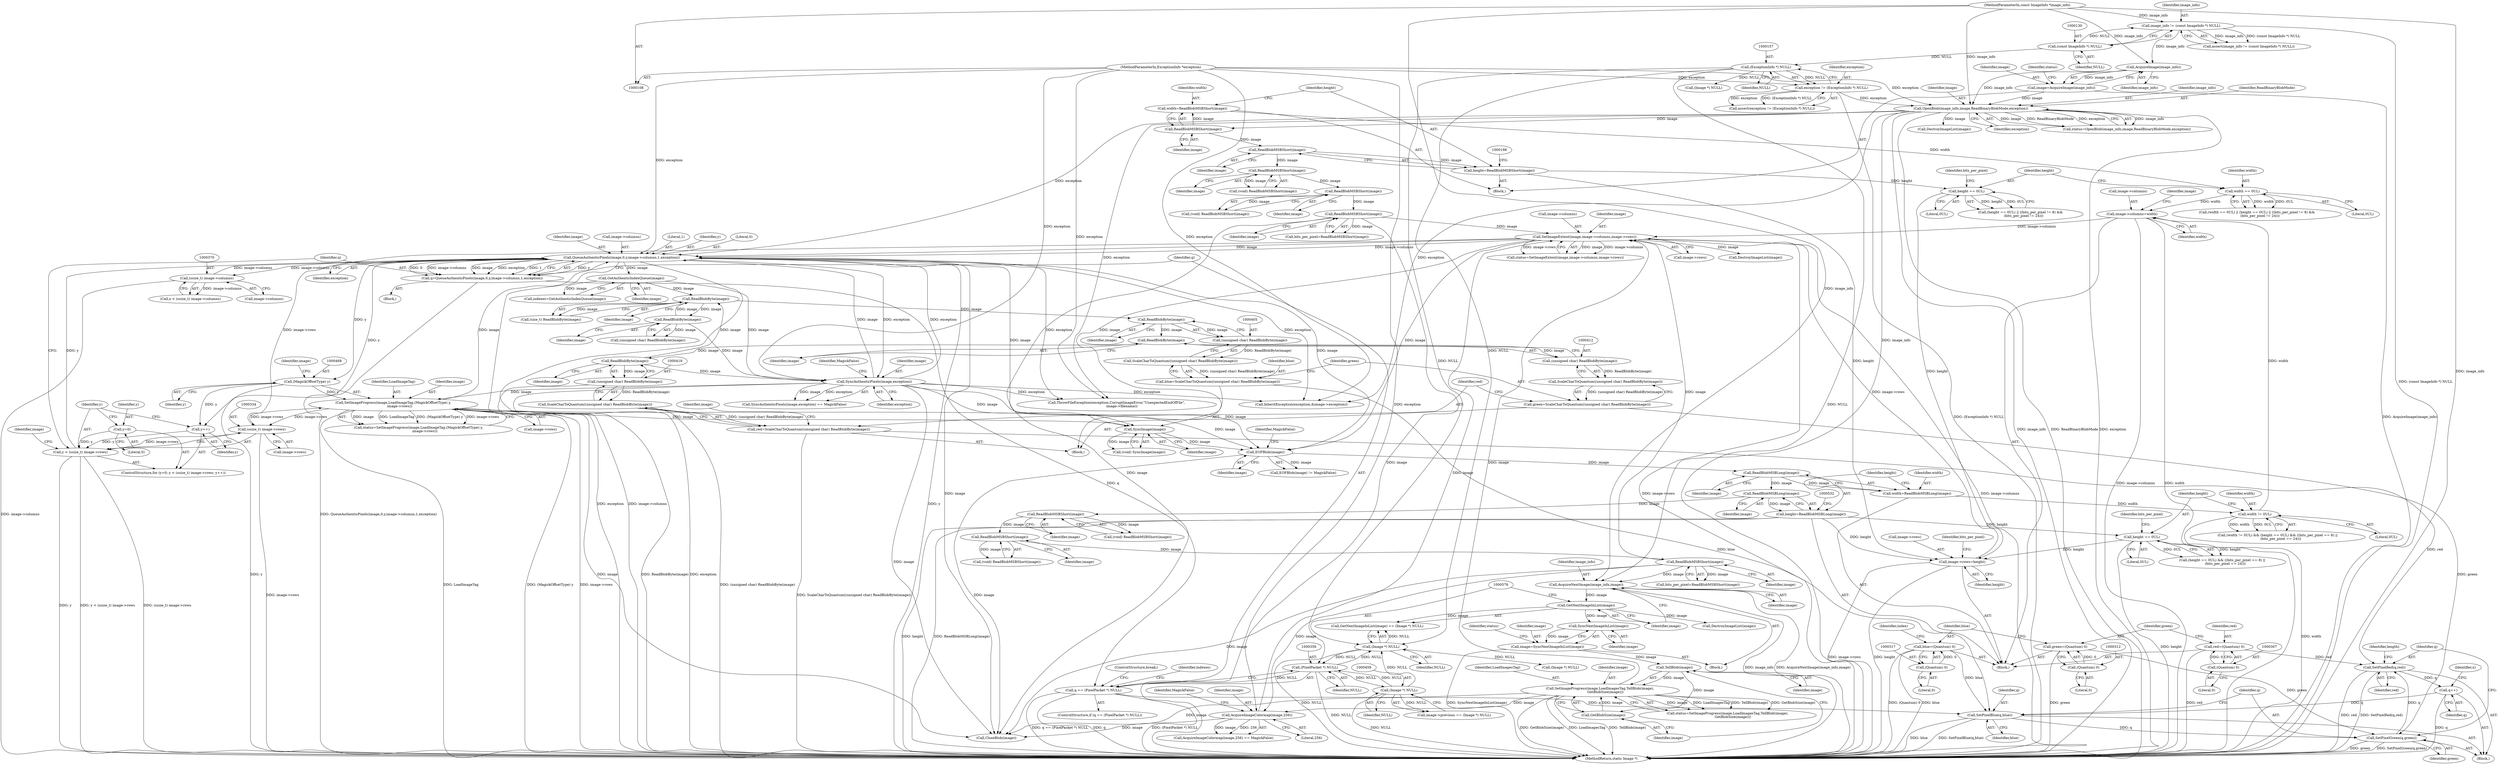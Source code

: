 digraph "0_ImageMagick_f6e9d0d9955e85bdd7540b251cd50d598dacc5e6_47@pointer" {
"1000439" [label="(Call,SetPixelRed(q,red))"];
"1000436" [label="(Call,SetPixelGreen(q,green))"];
"1000433" [label="(Call,SetPixelBlue(q,blue))"];
"1000444" [label="(Call,q++)"];
"1000439" [label="(Call,SetPixelRed(q,red))"];
"1000304" [label="(Call,red=(Quantum) 0)"];
"1000306" [label="(Call,(Quantum) 0)"];
"1000415" [label="(Call,red=ScaleCharToQuantum((unsigned char) ReadBlobByte(image)))"];
"1000417" [label="(Call,ScaleCharToQuantum((unsigned char) ReadBlobByte(image)))"];
"1000418" [label="(Call,(unsigned char) ReadBlobByte(image))"];
"1000420" [label="(Call,ReadBlobByte(image))"];
"1000413" [label="(Call,ReadBlobByte(image))"];
"1000406" [label="(Call,ReadBlobByte(image))"];
"1000386" [label="(Call,ReadBlobByte(image))"];
"1000397" [label="(Call,ReadBlobByte(image))"];
"1000361" [label="(Call,GetAuthenticIndexQueue(image))"];
"1000343" [label="(Call,QueueAuthenticPixels(image,0,y,image->columns,1,exception))"];
"1000464" [label="(Call,SetImageProgress(image,LoadImageTag,(MagickOffsetType) y,\n            image->rows))"];
"1000448" [label="(Call,SyncAuthenticPixels(image,exception))"];
"1000110" [label="(MethodParameterIn,ExceptionInfo *exception)"];
"1000467" [label="(Call,(MagickOffsetType) y)"];
"1000333" [label="(Call,(ssize_t) image->rows)"];
"1000282" [label="(Call,SetImageExtent(image,image->columns,image->rows))"];
"1000207" [label="(Call,ReadBlobMSBShort(image))"];
"1000203" [label="(Call,ReadBlobMSBShort(image))"];
"1000199" [label="(Call,ReadBlobMSBShort(image))"];
"1000195" [label="(Call,ReadBlobMSBShort(image))"];
"1000191" [label="(Call,ReadBlobMSBShort(image))"];
"1000171" [label="(Call,OpenBlob(image_info,image,ReadBinaryBlobMode,exception))"];
"1000167" [label="(Call,AcquireImage(image_info))"];
"1000127" [label="(Call,image_info != (const ImageInfo *) NULL)"];
"1000109" [label="(MethodParameterIn,const ImageInfo *image_info)"];
"1000129" [label="(Call,(const ImageInfo *) NULL)"];
"1000165" [label="(Call,image=AcquireImage(image_info))"];
"1000154" [label="(Call,exception != (ExceptionInfo *) NULL)"];
"1000156" [label="(Call,(ExceptionInfo *) NULL)"];
"1000541" [label="(Call,ReadBlobMSBShort(image))"];
"1000537" [label="(Call,ReadBlobMSBShort(image))"];
"1000533" [label="(Call,ReadBlobMSBShort(image))"];
"1000529" [label="(Call,ReadBlobMSBLong(image))"];
"1000525" [label="(Call,ReadBlobMSBLong(image))"];
"1000490" [label="(Call,EOFBlob(image))"];
"1000486" [label="(Call,SyncImage(image))"];
"1000593" [label="(Call,SetImageProgress(image,LoadImagesTag,TellBlob(image),\n          GetBlobSize(image)))"];
"1000598" [label="(Call,GetBlobSize(image))"];
"1000596" [label="(Call,TellBlob(image))"];
"1000587" [label="(Call,image=SyncNextImageInList(image))"];
"1000589" [label="(Call,SyncNextImageInList(image))"];
"1000573" [label="(Call,GetNextImageInList(image))"];
"1000568" [label="(Call,AcquireNextImage(image_info,image))"];
"1000246" [label="(Call,AcquireImageColormap(image,256))"];
"1000230" [label="(Call,image->columns=width)"];
"1000547" [label="(Call,width != 0UL)"];
"1000523" [label="(Call,width=ReadBlobMSBLong(image))"];
"1000211" [label="(Call,width == 0UL)"];
"1000189" [label="(Call,width=ReadBlobMSBShort(image))"];
"1000235" [label="(Call,image->rows=height)"];
"1000193" [label="(Call,height=ReadBlobMSBShort(image))"];
"1000215" [label="(Call,height == 0UL)"];
"1000527" [label="(Call,height=ReadBlobMSBLong(image))"];
"1000551" [label="(Call,height == 0UL)"];
"1000331" [label="(Call,y < (ssize_t) image->rows)"];
"1000338" [label="(Call,y++)"];
"1000328" [label="(Call,y=0)"];
"1000369" [label="(Call,(ssize_t) image->columns)"];
"1000353" [label="(Call,q == (PixelPacket *) NULL)"];
"1000341" [label="(Call,q=QueueAuthenticPixels(image,0,y,image->columns,1,exception))"];
"1000355" [label="(Call,(PixelPacket *) NULL)"];
"1000458" [label="(Call,(Image *) NULL)"];
"1000575" [label="(Call,(Image *) NULL)"];
"1000314" [label="(Call,blue=(Quantum) 0)"];
"1000316" [label="(Call,(Quantum) 0)"];
"1000401" [label="(Call,blue=ScaleCharToQuantum((unsigned char) ReadBlobByte(image)))"];
"1000403" [label="(Call,ScaleCharToQuantum((unsigned char) ReadBlobByte(image)))"];
"1000404" [label="(Call,(unsigned char) ReadBlobByte(image))"];
"1000309" [label="(Call,green=(Quantum) 0)"];
"1000311" [label="(Call,(Quantum) 0)"];
"1000408" [label="(Call,green=ScaleCharToQuantum((unsigned char) ReadBlobByte(image)))"];
"1000410" [label="(Call,ScaleCharToQuantum((unsigned char) ReadBlobByte(image)))"];
"1000411" [label="(Call,(unsigned char) ReadBlobByte(image))"];
"1000204" [label="(Identifier,image)"];
"1000335" [label="(Call,image->rows)"];
"1000469" [label="(Identifier,y)"];
"1000528" [label="(Identifier,height)"];
"1000170" [label="(Identifier,status)"];
"1000546" [label="(Call,(width != 0UL) && (height == 0UL) && ((bits_per_pixel == 8) ||\n      (bits_per_pixel == 24)))"];
"1000191" [label="(Call,ReadBlobMSBShort(image))"];
"1000398" [label="(Identifier,image)"];
"1000284" [label="(Call,image->columns)"];
"1000581" [label="(Call,DestroyImageList(image))"];
"1000217" [label="(Literal,0UL)"];
"1000343" [label="(Call,QueueAuthenticPixels(image,0,y,image->columns,1,exception))"];
"1000153" [label="(Call,assert(exception != (ExceptionInfo *) NULL))"];
"1000397" [label="(Call,ReadBlobByte(image))"];
"1000444" [label="(Call,q++)"];
"1000436" [label="(Call,SetPixelGreen(q,green))"];
"1000533" [label="(Call,ReadBlobMSBShort(image))"];
"1000592" [label="(Identifier,status)"];
"1000194" [label="(Identifier,height)"];
"1000597" [label="(Identifier,image)"];
"1000409" [label="(Identifier,green)"];
"1000316" [label="(Call,(Quantum) 0)"];
"1000304" [label="(Call,red=(Quantum) 0)"];
"1000384" [label="(Call,(size_t) ReadBlobByte(image))"];
"1000362" [label="(Identifier,image)"];
"1000550" [label="(Call,(height == 0UL) && ((bits_per_pixel == 8) ||\n      (bits_per_pixel == 24)))"];
"1000347" [label="(Call,image->columns)"];
"1000248" [label="(Literal,256)"];
"1000154" [label="(Call,exception != (ExceptionInfo *) NULL)"];
"1000591" [label="(Call,status=SetImageProgress(image,LoadImagesTag,TellBlob(image),\n          GetBlobSize(image)))"];
"1000387" [label="(Identifier,image)"];
"1000350" [label="(Literal,1)"];
"1000190" [label="(Identifier,width)"];
"1000523" [label="(Call,width=ReadBlobMSBLong(image))"];
"1000615" [label="(MethodReturn,static Image *)"];
"1000610" [label="(Call,CloseBlob(image))"];
"1000126" [label="(Call,assert(image_info != (const ImageInfo *) NULL))"];
"1000340" [label="(Block,)"];
"1000375" [label="(Identifier,x)"];
"1000420" [label="(Call,ReadBlobByte(image))"];
"1000445" [label="(Identifier,q)"];
"1000527" [label="(Call,height=ReadBlobMSBLong(image))"];
"1000572" [label="(Call,GetNextImageInList(image) == (Image *) NULL)"];
"1000451" [label="(Identifier,MagickFalse)"];
"1000237" [label="(Identifier,image)"];
"1000570" [label="(Identifier,image)"];
"1000542" [label="(Identifier,image)"];
"1000491" [label="(Identifier,image)"];
"1000369" [label="(Call,(ssize_t) image->columns)"];
"1000573" [label="(Call,GetNextImageInList(image))"];
"1000313" [label="(Literal,0)"];
"1000524" [label="(Identifier,width)"];
"1000406" [label="(Call,ReadBlobByte(image))"];
"1000551" [label="(Call,height == 0UL)"];
"1000577" [label="(Identifier,NULL)"];
"1000213" [label="(Literal,0UL)"];
"1000358" [label="(ControlStructure,break;)"];
"1000311" [label="(Call,(Quantum) 0)"];
"1000448" [label="(Call,SyncAuthenticPixels(image,exception))"];
"1000165" [label="(Call,image=AcquireImage(image_info))"];
"1000567" [label="(Block,)"];
"1000590" [label="(Identifier,image)"];
"1000239" [label="(Identifier,height)"];
"1000183" [label="(Call,DestroyImageList(image))"];
"1000417" [label="(Call,ScaleCharToQuantum((unsigned char) ReadBlobByte(image)))"];
"1000400" [label="(Block,)"];
"1000537" [label="(Call,ReadBlobMSBShort(image))"];
"1000193" [label="(Call,height=ReadBlobMSBShort(image))"];
"1000443" [label="(Identifier,length)"];
"1000328" [label="(Call,y=0)"];
"1000414" [label="(Identifier,image)"];
"1000216" [label="(Identifier,height)"];
"1000367" [label="(Call,x < (ssize_t) image->columns)"];
"1000354" [label="(Identifier,q)"];
"1000315" [label="(Identifier,blue)"];
"1000376" [label="(Block,)"];
"1000314" [label="(Call,blue=(Quantum) 0)"];
"1000156" [label="(Call,(ExceptionInfo *) NULL)"];
"1000481" [label="(Identifier,image)"];
"1000306" [label="(Call,(Quantum) 0)"];
"1000127" [label="(Call,image_info != (const ImageInfo *) NULL)"];
"1000435" [label="(Identifier,blue)"];
"1000486" [label="(Call,SyncImage(image))"];
"1000584" [label="(Call,(Image *) NULL)"];
"1000346" [label="(Identifier,y)"];
"1000404" [label="(Call,(unsigned char) ReadBlobByte(image))"];
"1000407" [label="(Identifier,image)"];
"1000441" [label="(Identifier,red)"];
"1000207" [label="(Call,ReadBlobMSBShort(image))"];
"1000402" [label="(Identifier,blue)"];
"1000395" [label="(Call,(unsigned char) ReadBlobByte(image))"];
"1000440" [label="(Identifier,q)"];
"1000421" [label="(Identifier,image)"];
"1000167" [label="(Call,AcquireImage(image_info))"];
"1000345" [label="(Literal,0)"];
"1000295" [label="(Call,InheritException(exception,&image->exception))"];
"1000333" [label="(Call,(ssize_t) image->rows)"];
"1000415" [label="(Call,red=ScaleCharToQuantum((unsigned char) ReadBlobByte(image)))"];
"1000593" [label="(Call,SetImageProgress(image,LoadImagesTag,TellBlob(image),\n          GetBlobSize(image)))"];
"1000199" [label="(Call,ReadBlobMSBShort(image))"];
"1000541" [label="(Call,ReadBlobMSBShort(image))"];
"1000192" [label="(Identifier,image)"];
"1000467" [label="(Call,(MagickOffsetType) y)"];
"1000548" [label="(Identifier,width)"];
"1000408" [label="(Call,green=ScaleCharToQuantum((unsigned char) ReadBlobByte(image)))"];
"1000242" [label="(Identifier,bits_per_pixel)"];
"1000403" [label="(Call,ScaleCharToQuantum((unsigned char) ReadBlobByte(image)))"];
"1000531" [label="(Call,(void) ReadBlobMSBShort(image))"];
"1000416" [label="(Identifier,red)"];
"1000320" [label="(Identifier,index)"];
"1000283" [label="(Identifier,image)"];
"1000332" [label="(Identifier,y)"];
"1000425" [label="(Identifier,image)"];
"1000338" [label="(Call,y++)"];
"1000352" [label="(ControlStructure,if (q == (PixelPacket *) NULL))"];
"1000331" [label="(Call,y < (ssize_t) image->rows)"];
"1000208" [label="(Identifier,image)"];
"1000594" [label="(Identifier,image)"];
"1000171" [label="(Call,OpenBlob(image_info,image,ReadBinaryBlobMode,exception))"];
"1000230" [label="(Call,image->columns=width)"];
"1000215" [label="(Call,height == 0UL)"];
"1000329" [label="(Identifier,y)"];
"1000305" [label="(Identifier,red)"];
"1000175" [label="(Identifier,exception)"];
"1000166" [label="(Identifier,image)"];
"1000492" [label="(Identifier,MagickFalse)"];
"1000247" [label="(Identifier,image)"];
"1000249" [label="(Identifier,MagickFalse)"];
"1000327" [label="(ControlStructure,for (y=0; y < (ssize_t) image->rows; y++))"];
"1000246" [label="(Call,AcquireImageColormap(image,256))"];
"1000174" [label="(Identifier,ReadBinaryBlobMode)"];
"1000196" [label="(Identifier,image)"];
"1000568" [label="(Call,AcquireNextImage(image_info,image))"];
"1000212" [label="(Identifier,width)"];
"1000439" [label="(Call,SetPixelRed(q,red))"];
"1000539" [label="(Call,bits_per_pixel=ReadBlobMSBShort(image))"];
"1000552" [label="(Identifier,height)"];
"1000302" [label="(Call,DestroyImageList(image))"];
"1000538" [label="(Identifier,image)"];
"1000195" [label="(Call,ReadBlobMSBShort(image))"];
"1000599" [label="(Identifier,image)"];
"1000234" [label="(Identifier,width)"];
"1000342" [label="(Identifier,q)"];
"1000534" [label="(Identifier,image)"];
"1000595" [label="(Identifier,LoadImagesTag)"];
"1000361" [label="(Call,GetAuthenticIndexQueue(image))"];
"1000487" [label="(Identifier,image)"];
"1000490" [label="(Call,EOFBlob(image))"];
"1000351" [label="(Identifier,exception)"];
"1000339" [label="(Identifier,y)"];
"1000553" [label="(Literal,0UL)"];
"1000310" [label="(Identifier,green)"];
"1000433" [label="(Call,SetPixelBlue(q,blue))"];
"1000355" [label="(Call,(PixelPacket *) NULL)"];
"1000434" [label="(Identifier,q)"];
"1000189" [label="(Call,width=ReadBlobMSBShort(image))"];
"1000214" [label="(Call,(height == 0UL) || ((bits_per_pixel != 8) &&\n      (bits_per_pixel != 24)))"];
"1000280" [label="(Call,status=SetImageExtent(image,image->columns,image->rows))"];
"1000205" [label="(Call,bits_per_pixel=ReadBlobMSBShort(image))"];
"1000454" [label="(Call,image->previous == (Image *) NULL)"];
"1000410" [label="(Call,ScaleCharToQuantum((unsigned char) ReadBlobByte(image)))"];
"1000330" [label="(Literal,0)"];
"1000129" [label="(Call,(const ImageInfo *) NULL)"];
"1000530" [label="(Identifier,image)"];
"1000401" [label="(Call,blue=ScaleCharToQuantum((unsigned char) ReadBlobByte(image)))"];
"1000110" [label="(MethodParameterIn,ExceptionInfo *exception)"];
"1000109" [label="(MethodParameterIn,const ImageInfo *image_info)"];
"1000588" [label="(Identifier,image)"];
"1000437" [label="(Identifier,q)"];
"1000309" [label="(Call,green=(Quantum) 0)"];
"1000211" [label="(Call,width == 0UL)"];
"1000231" [label="(Call,image->columns)"];
"1000596" [label="(Call,TellBlob(image))"];
"1000169" [label="(Call,status=OpenBlob(image_info,image,ReadBinaryBlobMode,exception))"];
"1000484" [label="(Call,(void) SyncImage(image))"];
"1000318" [label="(Literal,0)"];
"1000341" [label="(Call,q=QueueAuthenticPixels(image,0,y,image->columns,1,exception))"];
"1000460" [label="(Identifier,NULL)"];
"1000450" [label="(Identifier,exception)"];
"1000360" [label="(Identifier,indexes)"];
"1000458" [label="(Call,(Image *) NULL)"];
"1000282" [label="(Call,SetImageExtent(image,image->columns,image->rows))"];
"1000598" [label="(Call,GetBlobSize(image))"];
"1000526" [label="(Identifier,image)"];
"1000575" [label="(Call,(Image *) NULL)"];
"1000587" [label="(Call,image=SyncNextImageInList(image))"];
"1000128" [label="(Identifier,image_info)"];
"1000471" [label="(Identifier,image)"];
"1000418" [label="(Call,(unsigned char) ReadBlobByte(image))"];
"1000235" [label="(Call,image->rows=height)"];
"1000186" [label="(Call,(Image *) NULL)"];
"1000547" [label="(Call,width != 0UL)"];
"1000489" [label="(Call,EOFBlob(image) != MagickFalse)"];
"1000438" [label="(Identifier,green)"];
"1000197" [label="(Call,(void) ReadBlobMSBShort(image))"];
"1000359" [label="(Call,indexes=GetAuthenticIndexQueue(image))"];
"1000556" [label="(Identifier,bits_per_pixel)"];
"1000535" [label="(Call,(void) ReadBlobMSBShort(image))"];
"1000210" [label="(Call,(width == 0UL) || (height == 0UL) || ((bits_per_pixel != 8) &&\n      (bits_per_pixel != 24)))"];
"1000229" [label="(Block,)"];
"1000494" [label="(Call,ThrowFileException(exception,CorruptImageError,\"UnexpectedEndOfFile\",\n          image->filename))"];
"1000155" [label="(Identifier,exception)"];
"1000203" [label="(Call,ReadBlobMSBShort(image))"];
"1000413" [label="(Call,ReadBlobByte(image))"];
"1000357" [label="(Identifier,NULL)"];
"1000201" [label="(Call,(void) ReadBlobMSBShort(image))"];
"1000465" [label="(Identifier,image)"];
"1000173" [label="(Identifier,image)"];
"1000245" [label="(Call,AcquireImageColormap(image,256) == MagickFalse)"];
"1000236" [label="(Call,image->rows)"];
"1000353" [label="(Call,q == (PixelPacket *) NULL)"];
"1000462" [label="(Call,status=SetImageProgress(image,LoadImageTag,(MagickOffsetType) y,\n            image->rows))"];
"1000529" [label="(Call,ReadBlobMSBLong(image))"];
"1000220" [label="(Identifier,bits_per_pixel)"];
"1000287" [label="(Call,image->rows)"];
"1000158" [label="(Identifier,NULL)"];
"1000200" [label="(Identifier,image)"];
"1000549" [label="(Literal,0UL)"];
"1000464" [label="(Call,SetImageProgress(image,LoadImageTag,(MagickOffsetType) y,\n            image->rows))"];
"1000470" [label="(Call,image->rows)"];
"1000371" [label="(Call,image->columns)"];
"1000525" [label="(Call,ReadBlobMSBLong(image))"];
"1000308" [label="(Literal,0)"];
"1000344" [label="(Identifier,image)"];
"1000589" [label="(Call,SyncNextImageInList(image))"];
"1000466" [label="(Identifier,LoadImageTag)"];
"1000411" [label="(Call,(unsigned char) ReadBlobByte(image))"];
"1000386" [label="(Call,ReadBlobByte(image))"];
"1000447" [label="(Call,SyncAuthenticPixels(image,exception) == MagickFalse)"];
"1000569" [label="(Identifier,image_info)"];
"1000168" [label="(Identifier,image_info)"];
"1000111" [label="(Block,)"];
"1000172" [label="(Identifier,image_info)"];
"1000449" [label="(Identifier,image)"];
"1000574" [label="(Identifier,image)"];
"1000131" [label="(Identifier,NULL)"];
"1000439" -> "1000376"  [label="AST: "];
"1000439" -> "1000441"  [label="CFG: "];
"1000440" -> "1000439"  [label="AST: "];
"1000441" -> "1000439"  [label="AST: "];
"1000443" -> "1000439"  [label="CFG: "];
"1000439" -> "1000615"  [label="DDG: red"];
"1000439" -> "1000615"  [label="DDG: SetPixelRed(q,red)"];
"1000436" -> "1000439"  [label="DDG: q"];
"1000304" -> "1000439"  [label="DDG: red"];
"1000415" -> "1000439"  [label="DDG: red"];
"1000439" -> "1000444"  [label="DDG: q"];
"1000436" -> "1000376"  [label="AST: "];
"1000436" -> "1000438"  [label="CFG: "];
"1000437" -> "1000436"  [label="AST: "];
"1000438" -> "1000436"  [label="AST: "];
"1000440" -> "1000436"  [label="CFG: "];
"1000436" -> "1000615"  [label="DDG: SetPixelGreen(q,green)"];
"1000436" -> "1000615"  [label="DDG: green"];
"1000433" -> "1000436"  [label="DDG: q"];
"1000309" -> "1000436"  [label="DDG: green"];
"1000408" -> "1000436"  [label="DDG: green"];
"1000433" -> "1000376"  [label="AST: "];
"1000433" -> "1000435"  [label="CFG: "];
"1000434" -> "1000433"  [label="AST: "];
"1000435" -> "1000433"  [label="AST: "];
"1000437" -> "1000433"  [label="CFG: "];
"1000433" -> "1000615"  [label="DDG: SetPixelBlue(q,blue)"];
"1000433" -> "1000615"  [label="DDG: blue"];
"1000444" -> "1000433"  [label="DDG: q"];
"1000353" -> "1000433"  [label="DDG: q"];
"1000314" -> "1000433"  [label="DDG: blue"];
"1000401" -> "1000433"  [label="DDG: blue"];
"1000444" -> "1000376"  [label="AST: "];
"1000444" -> "1000445"  [label="CFG: "];
"1000445" -> "1000444"  [label="AST: "];
"1000375" -> "1000444"  [label="CFG: "];
"1000444" -> "1000615"  [label="DDG: q"];
"1000304" -> "1000229"  [label="AST: "];
"1000304" -> "1000306"  [label="CFG: "];
"1000305" -> "1000304"  [label="AST: "];
"1000306" -> "1000304"  [label="AST: "];
"1000310" -> "1000304"  [label="CFG: "];
"1000304" -> "1000615"  [label="DDG: red"];
"1000306" -> "1000304"  [label="DDG: 0"];
"1000306" -> "1000308"  [label="CFG: "];
"1000307" -> "1000306"  [label="AST: "];
"1000308" -> "1000306"  [label="AST: "];
"1000415" -> "1000400"  [label="AST: "];
"1000415" -> "1000417"  [label="CFG: "];
"1000416" -> "1000415"  [label="AST: "];
"1000417" -> "1000415"  [label="AST: "];
"1000425" -> "1000415"  [label="CFG: "];
"1000415" -> "1000615"  [label="DDG: ScaleCharToQuantum((unsigned char) ReadBlobByte(image))"];
"1000417" -> "1000415"  [label="DDG: (unsigned char) ReadBlobByte(image)"];
"1000417" -> "1000418"  [label="CFG: "];
"1000418" -> "1000417"  [label="AST: "];
"1000417" -> "1000615"  [label="DDG: (unsigned char) ReadBlobByte(image)"];
"1000418" -> "1000417"  [label="DDG: ReadBlobByte(image)"];
"1000418" -> "1000420"  [label="CFG: "];
"1000419" -> "1000418"  [label="AST: "];
"1000420" -> "1000418"  [label="AST: "];
"1000418" -> "1000615"  [label="DDG: ReadBlobByte(image)"];
"1000420" -> "1000418"  [label="DDG: image"];
"1000420" -> "1000421"  [label="CFG: "];
"1000421" -> "1000420"  [label="AST: "];
"1000420" -> "1000386"  [label="DDG: image"];
"1000413" -> "1000420"  [label="DDG: image"];
"1000420" -> "1000448"  [label="DDG: image"];
"1000413" -> "1000411"  [label="AST: "];
"1000413" -> "1000414"  [label="CFG: "];
"1000414" -> "1000413"  [label="AST: "];
"1000411" -> "1000413"  [label="CFG: "];
"1000413" -> "1000411"  [label="DDG: image"];
"1000406" -> "1000413"  [label="DDG: image"];
"1000406" -> "1000404"  [label="AST: "];
"1000406" -> "1000407"  [label="CFG: "];
"1000407" -> "1000406"  [label="AST: "];
"1000404" -> "1000406"  [label="CFG: "];
"1000406" -> "1000404"  [label="DDG: image"];
"1000386" -> "1000406"  [label="DDG: image"];
"1000386" -> "1000384"  [label="AST: "];
"1000386" -> "1000387"  [label="CFG: "];
"1000387" -> "1000386"  [label="AST: "];
"1000384" -> "1000386"  [label="CFG: "];
"1000386" -> "1000384"  [label="DDG: image"];
"1000397" -> "1000386"  [label="DDG: image"];
"1000361" -> "1000386"  [label="DDG: image"];
"1000386" -> "1000397"  [label="DDG: image"];
"1000397" -> "1000395"  [label="AST: "];
"1000397" -> "1000398"  [label="CFG: "];
"1000398" -> "1000397"  [label="AST: "];
"1000395" -> "1000397"  [label="CFG: "];
"1000397" -> "1000395"  [label="DDG: image"];
"1000397" -> "1000448"  [label="DDG: image"];
"1000361" -> "1000359"  [label="AST: "];
"1000361" -> "1000362"  [label="CFG: "];
"1000362" -> "1000361"  [label="AST: "];
"1000359" -> "1000361"  [label="CFG: "];
"1000361" -> "1000359"  [label="DDG: image"];
"1000343" -> "1000361"  [label="DDG: image"];
"1000361" -> "1000448"  [label="DDG: image"];
"1000343" -> "1000341"  [label="AST: "];
"1000343" -> "1000351"  [label="CFG: "];
"1000344" -> "1000343"  [label="AST: "];
"1000345" -> "1000343"  [label="AST: "];
"1000346" -> "1000343"  [label="AST: "];
"1000347" -> "1000343"  [label="AST: "];
"1000350" -> "1000343"  [label="AST: "];
"1000351" -> "1000343"  [label="AST: "];
"1000341" -> "1000343"  [label="CFG: "];
"1000343" -> "1000615"  [label="DDG: exception"];
"1000343" -> "1000615"  [label="DDG: image->columns"];
"1000343" -> "1000615"  [label="DDG: y"];
"1000343" -> "1000295"  [label="DDG: exception"];
"1000343" -> "1000338"  [label="DDG: y"];
"1000343" -> "1000341"  [label="DDG: y"];
"1000343" -> "1000341"  [label="DDG: 0"];
"1000343" -> "1000341"  [label="DDG: image->columns"];
"1000343" -> "1000341"  [label="DDG: image"];
"1000343" -> "1000341"  [label="DDG: exception"];
"1000343" -> "1000341"  [label="DDG: 1"];
"1000464" -> "1000343"  [label="DDG: image"];
"1000448" -> "1000343"  [label="DDG: image"];
"1000448" -> "1000343"  [label="DDG: exception"];
"1000282" -> "1000343"  [label="DDG: image"];
"1000282" -> "1000343"  [label="DDG: image->columns"];
"1000331" -> "1000343"  [label="DDG: y"];
"1000369" -> "1000343"  [label="DDG: image->columns"];
"1000171" -> "1000343"  [label="DDG: exception"];
"1000110" -> "1000343"  [label="DDG: exception"];
"1000343" -> "1000369"  [label="DDG: image->columns"];
"1000343" -> "1000448"  [label="DDG: exception"];
"1000343" -> "1000467"  [label="DDG: y"];
"1000343" -> "1000486"  [label="DDG: image"];
"1000343" -> "1000490"  [label="DDG: image"];
"1000343" -> "1000494"  [label="DDG: exception"];
"1000343" -> "1000610"  [label="DDG: image"];
"1000464" -> "1000462"  [label="AST: "];
"1000464" -> "1000470"  [label="CFG: "];
"1000465" -> "1000464"  [label="AST: "];
"1000466" -> "1000464"  [label="AST: "];
"1000467" -> "1000464"  [label="AST: "];
"1000470" -> "1000464"  [label="AST: "];
"1000462" -> "1000464"  [label="CFG: "];
"1000464" -> "1000615"  [label="DDG: (MagickOffsetType) y"];
"1000464" -> "1000615"  [label="DDG: image->rows"];
"1000464" -> "1000615"  [label="DDG: LoadImageTag"];
"1000464" -> "1000333"  [label="DDG: image->rows"];
"1000464" -> "1000462"  [label="DDG: image"];
"1000464" -> "1000462"  [label="DDG: LoadImageTag"];
"1000464" -> "1000462"  [label="DDG: (MagickOffsetType) y"];
"1000464" -> "1000462"  [label="DDG: image->rows"];
"1000448" -> "1000464"  [label="DDG: image"];
"1000467" -> "1000464"  [label="DDG: y"];
"1000333" -> "1000464"  [label="DDG: image->rows"];
"1000464" -> "1000486"  [label="DDG: image"];
"1000464" -> "1000490"  [label="DDG: image"];
"1000464" -> "1000610"  [label="DDG: image"];
"1000448" -> "1000447"  [label="AST: "];
"1000448" -> "1000450"  [label="CFG: "];
"1000449" -> "1000448"  [label="AST: "];
"1000450" -> "1000448"  [label="AST: "];
"1000451" -> "1000448"  [label="CFG: "];
"1000448" -> "1000615"  [label="DDG: exception"];
"1000448" -> "1000295"  [label="DDG: exception"];
"1000448" -> "1000447"  [label="DDG: image"];
"1000448" -> "1000447"  [label="DDG: exception"];
"1000110" -> "1000448"  [label="DDG: exception"];
"1000448" -> "1000486"  [label="DDG: image"];
"1000448" -> "1000490"  [label="DDG: image"];
"1000448" -> "1000494"  [label="DDG: exception"];
"1000448" -> "1000610"  [label="DDG: image"];
"1000110" -> "1000108"  [label="AST: "];
"1000110" -> "1000615"  [label="DDG: exception"];
"1000110" -> "1000154"  [label="DDG: exception"];
"1000110" -> "1000171"  [label="DDG: exception"];
"1000110" -> "1000295"  [label="DDG: exception"];
"1000110" -> "1000494"  [label="DDG: exception"];
"1000467" -> "1000469"  [label="CFG: "];
"1000468" -> "1000467"  [label="AST: "];
"1000469" -> "1000467"  [label="AST: "];
"1000471" -> "1000467"  [label="CFG: "];
"1000467" -> "1000615"  [label="DDG: y"];
"1000467" -> "1000338"  [label="DDG: y"];
"1000333" -> "1000331"  [label="AST: "];
"1000333" -> "1000335"  [label="CFG: "];
"1000334" -> "1000333"  [label="AST: "];
"1000335" -> "1000333"  [label="AST: "];
"1000331" -> "1000333"  [label="CFG: "];
"1000333" -> "1000615"  [label="DDG: image->rows"];
"1000333" -> "1000331"  [label="DDG: image->rows"];
"1000282" -> "1000333"  [label="DDG: image->rows"];
"1000282" -> "1000280"  [label="AST: "];
"1000282" -> "1000287"  [label="CFG: "];
"1000283" -> "1000282"  [label="AST: "];
"1000284" -> "1000282"  [label="AST: "];
"1000287" -> "1000282"  [label="AST: "];
"1000280" -> "1000282"  [label="CFG: "];
"1000282" -> "1000615"  [label="DDG: image->columns"];
"1000282" -> "1000615"  [label="DDG: image->rows"];
"1000282" -> "1000280"  [label="DDG: image"];
"1000282" -> "1000280"  [label="DDG: image->columns"];
"1000282" -> "1000280"  [label="DDG: image->rows"];
"1000207" -> "1000282"  [label="DDG: image"];
"1000541" -> "1000282"  [label="DDG: image"];
"1000593" -> "1000282"  [label="DDG: image"];
"1000246" -> "1000282"  [label="DDG: image"];
"1000230" -> "1000282"  [label="DDG: image->columns"];
"1000235" -> "1000282"  [label="DDG: image->rows"];
"1000282" -> "1000302"  [label="DDG: image"];
"1000282" -> "1000486"  [label="DDG: image"];
"1000282" -> "1000490"  [label="DDG: image"];
"1000207" -> "1000205"  [label="AST: "];
"1000207" -> "1000208"  [label="CFG: "];
"1000208" -> "1000207"  [label="AST: "];
"1000205" -> "1000207"  [label="CFG: "];
"1000207" -> "1000205"  [label="DDG: image"];
"1000203" -> "1000207"  [label="DDG: image"];
"1000207" -> "1000246"  [label="DDG: image"];
"1000207" -> "1000610"  [label="DDG: image"];
"1000203" -> "1000201"  [label="AST: "];
"1000203" -> "1000204"  [label="CFG: "];
"1000204" -> "1000203"  [label="AST: "];
"1000201" -> "1000203"  [label="CFG: "];
"1000203" -> "1000201"  [label="DDG: image"];
"1000199" -> "1000203"  [label="DDG: image"];
"1000199" -> "1000197"  [label="AST: "];
"1000199" -> "1000200"  [label="CFG: "];
"1000200" -> "1000199"  [label="AST: "];
"1000197" -> "1000199"  [label="CFG: "];
"1000199" -> "1000197"  [label="DDG: image"];
"1000195" -> "1000199"  [label="DDG: image"];
"1000195" -> "1000193"  [label="AST: "];
"1000195" -> "1000196"  [label="CFG: "];
"1000196" -> "1000195"  [label="AST: "];
"1000193" -> "1000195"  [label="CFG: "];
"1000195" -> "1000193"  [label="DDG: image"];
"1000191" -> "1000195"  [label="DDG: image"];
"1000191" -> "1000189"  [label="AST: "];
"1000191" -> "1000192"  [label="CFG: "];
"1000192" -> "1000191"  [label="AST: "];
"1000189" -> "1000191"  [label="CFG: "];
"1000191" -> "1000189"  [label="DDG: image"];
"1000171" -> "1000191"  [label="DDG: image"];
"1000171" -> "1000169"  [label="AST: "];
"1000171" -> "1000175"  [label="CFG: "];
"1000172" -> "1000171"  [label="AST: "];
"1000173" -> "1000171"  [label="AST: "];
"1000174" -> "1000171"  [label="AST: "];
"1000175" -> "1000171"  [label="AST: "];
"1000169" -> "1000171"  [label="CFG: "];
"1000171" -> "1000615"  [label="DDG: image_info"];
"1000171" -> "1000615"  [label="DDG: ReadBinaryBlobMode"];
"1000171" -> "1000615"  [label="DDG: exception"];
"1000171" -> "1000169"  [label="DDG: image_info"];
"1000171" -> "1000169"  [label="DDG: image"];
"1000171" -> "1000169"  [label="DDG: ReadBinaryBlobMode"];
"1000171" -> "1000169"  [label="DDG: exception"];
"1000167" -> "1000171"  [label="DDG: image_info"];
"1000109" -> "1000171"  [label="DDG: image_info"];
"1000165" -> "1000171"  [label="DDG: image"];
"1000154" -> "1000171"  [label="DDG: exception"];
"1000171" -> "1000183"  [label="DDG: image"];
"1000171" -> "1000295"  [label="DDG: exception"];
"1000171" -> "1000494"  [label="DDG: exception"];
"1000171" -> "1000568"  [label="DDG: image_info"];
"1000167" -> "1000165"  [label="AST: "];
"1000167" -> "1000168"  [label="CFG: "];
"1000168" -> "1000167"  [label="AST: "];
"1000165" -> "1000167"  [label="CFG: "];
"1000167" -> "1000165"  [label="DDG: image_info"];
"1000127" -> "1000167"  [label="DDG: image_info"];
"1000109" -> "1000167"  [label="DDG: image_info"];
"1000127" -> "1000126"  [label="AST: "];
"1000127" -> "1000129"  [label="CFG: "];
"1000128" -> "1000127"  [label="AST: "];
"1000129" -> "1000127"  [label="AST: "];
"1000126" -> "1000127"  [label="CFG: "];
"1000127" -> "1000615"  [label="DDG: (const ImageInfo *) NULL"];
"1000127" -> "1000126"  [label="DDG: image_info"];
"1000127" -> "1000126"  [label="DDG: (const ImageInfo *) NULL"];
"1000109" -> "1000127"  [label="DDG: image_info"];
"1000129" -> "1000127"  [label="DDG: NULL"];
"1000109" -> "1000108"  [label="AST: "];
"1000109" -> "1000615"  [label="DDG: image_info"];
"1000109" -> "1000568"  [label="DDG: image_info"];
"1000129" -> "1000131"  [label="CFG: "];
"1000130" -> "1000129"  [label="AST: "];
"1000131" -> "1000129"  [label="AST: "];
"1000129" -> "1000156"  [label="DDG: NULL"];
"1000165" -> "1000111"  [label="AST: "];
"1000166" -> "1000165"  [label="AST: "];
"1000170" -> "1000165"  [label="CFG: "];
"1000165" -> "1000615"  [label="DDG: AcquireImage(image_info)"];
"1000154" -> "1000153"  [label="AST: "];
"1000154" -> "1000156"  [label="CFG: "];
"1000155" -> "1000154"  [label="AST: "];
"1000156" -> "1000154"  [label="AST: "];
"1000153" -> "1000154"  [label="CFG: "];
"1000154" -> "1000615"  [label="DDG: (ExceptionInfo *) NULL"];
"1000154" -> "1000153"  [label="DDG: exception"];
"1000154" -> "1000153"  [label="DDG: (ExceptionInfo *) NULL"];
"1000156" -> "1000154"  [label="DDG: NULL"];
"1000156" -> "1000158"  [label="CFG: "];
"1000157" -> "1000156"  [label="AST: "];
"1000158" -> "1000156"  [label="AST: "];
"1000156" -> "1000615"  [label="DDG: NULL"];
"1000156" -> "1000186"  [label="DDG: NULL"];
"1000156" -> "1000355"  [label="DDG: NULL"];
"1000156" -> "1000575"  [label="DDG: NULL"];
"1000541" -> "1000539"  [label="AST: "];
"1000541" -> "1000542"  [label="CFG: "];
"1000542" -> "1000541"  [label="AST: "];
"1000539" -> "1000541"  [label="CFG: "];
"1000541" -> "1000246"  [label="DDG: image"];
"1000541" -> "1000539"  [label="DDG: image"];
"1000537" -> "1000541"  [label="DDG: image"];
"1000541" -> "1000568"  [label="DDG: image"];
"1000541" -> "1000610"  [label="DDG: image"];
"1000537" -> "1000535"  [label="AST: "];
"1000537" -> "1000538"  [label="CFG: "];
"1000538" -> "1000537"  [label="AST: "];
"1000535" -> "1000537"  [label="CFG: "];
"1000537" -> "1000535"  [label="DDG: image"];
"1000533" -> "1000537"  [label="DDG: image"];
"1000533" -> "1000531"  [label="AST: "];
"1000533" -> "1000534"  [label="CFG: "];
"1000534" -> "1000533"  [label="AST: "];
"1000531" -> "1000533"  [label="CFG: "];
"1000533" -> "1000531"  [label="DDG: image"];
"1000529" -> "1000533"  [label="DDG: image"];
"1000529" -> "1000527"  [label="AST: "];
"1000529" -> "1000530"  [label="CFG: "];
"1000530" -> "1000529"  [label="AST: "];
"1000527" -> "1000529"  [label="CFG: "];
"1000529" -> "1000527"  [label="DDG: image"];
"1000525" -> "1000529"  [label="DDG: image"];
"1000525" -> "1000523"  [label="AST: "];
"1000525" -> "1000526"  [label="CFG: "];
"1000526" -> "1000525"  [label="AST: "];
"1000523" -> "1000525"  [label="CFG: "];
"1000525" -> "1000523"  [label="DDG: image"];
"1000490" -> "1000525"  [label="DDG: image"];
"1000490" -> "1000489"  [label="AST: "];
"1000490" -> "1000491"  [label="CFG: "];
"1000491" -> "1000490"  [label="AST: "];
"1000492" -> "1000490"  [label="CFG: "];
"1000490" -> "1000489"  [label="DDG: image"];
"1000486" -> "1000490"  [label="DDG: image"];
"1000490" -> "1000610"  [label="DDG: image"];
"1000486" -> "1000484"  [label="AST: "];
"1000486" -> "1000487"  [label="CFG: "];
"1000487" -> "1000486"  [label="AST: "];
"1000484" -> "1000486"  [label="CFG: "];
"1000486" -> "1000484"  [label="DDG: image"];
"1000593" -> "1000591"  [label="AST: "];
"1000593" -> "1000598"  [label="CFG: "];
"1000594" -> "1000593"  [label="AST: "];
"1000595" -> "1000593"  [label="AST: "];
"1000596" -> "1000593"  [label="AST: "];
"1000598" -> "1000593"  [label="AST: "];
"1000591" -> "1000593"  [label="CFG: "];
"1000593" -> "1000615"  [label="DDG: GetBlobSize(image)"];
"1000593" -> "1000615"  [label="DDG: LoadImagesTag"];
"1000593" -> "1000615"  [label="DDG: TellBlob(image)"];
"1000593" -> "1000246"  [label="DDG: image"];
"1000593" -> "1000591"  [label="DDG: image"];
"1000593" -> "1000591"  [label="DDG: LoadImagesTag"];
"1000593" -> "1000591"  [label="DDG: TellBlob(image)"];
"1000593" -> "1000591"  [label="DDG: GetBlobSize(image)"];
"1000598" -> "1000593"  [label="DDG: image"];
"1000596" -> "1000593"  [label="DDG: image"];
"1000593" -> "1000610"  [label="DDG: image"];
"1000598" -> "1000599"  [label="CFG: "];
"1000599" -> "1000598"  [label="AST: "];
"1000596" -> "1000598"  [label="DDG: image"];
"1000596" -> "1000597"  [label="CFG: "];
"1000597" -> "1000596"  [label="AST: "];
"1000599" -> "1000596"  [label="CFG: "];
"1000587" -> "1000596"  [label="DDG: image"];
"1000587" -> "1000567"  [label="AST: "];
"1000587" -> "1000589"  [label="CFG: "];
"1000588" -> "1000587"  [label="AST: "];
"1000589" -> "1000587"  [label="AST: "];
"1000592" -> "1000587"  [label="CFG: "];
"1000587" -> "1000615"  [label="DDG: SyncNextImageInList(image)"];
"1000589" -> "1000587"  [label="DDG: image"];
"1000589" -> "1000590"  [label="CFG: "];
"1000590" -> "1000589"  [label="AST: "];
"1000573" -> "1000589"  [label="DDG: image"];
"1000573" -> "1000572"  [label="AST: "];
"1000573" -> "1000574"  [label="CFG: "];
"1000574" -> "1000573"  [label="AST: "];
"1000576" -> "1000573"  [label="CFG: "];
"1000573" -> "1000572"  [label="DDG: image"];
"1000568" -> "1000573"  [label="DDG: image"];
"1000573" -> "1000581"  [label="DDG: image"];
"1000568" -> "1000567"  [label="AST: "];
"1000568" -> "1000570"  [label="CFG: "];
"1000569" -> "1000568"  [label="AST: "];
"1000570" -> "1000568"  [label="AST: "];
"1000574" -> "1000568"  [label="CFG: "];
"1000568" -> "1000615"  [label="DDG: AcquireNextImage(image_info,image)"];
"1000568" -> "1000615"  [label="DDG: image_info"];
"1000246" -> "1000245"  [label="AST: "];
"1000246" -> "1000248"  [label="CFG: "];
"1000247" -> "1000246"  [label="AST: "];
"1000248" -> "1000246"  [label="AST: "];
"1000249" -> "1000246"  [label="CFG: "];
"1000246" -> "1000245"  [label="DDG: image"];
"1000246" -> "1000245"  [label="DDG: 256"];
"1000246" -> "1000610"  [label="DDG: image"];
"1000230" -> "1000229"  [label="AST: "];
"1000230" -> "1000234"  [label="CFG: "];
"1000231" -> "1000230"  [label="AST: "];
"1000234" -> "1000230"  [label="AST: "];
"1000237" -> "1000230"  [label="CFG: "];
"1000230" -> "1000615"  [label="DDG: image->columns"];
"1000230" -> "1000615"  [label="DDG: width"];
"1000547" -> "1000230"  [label="DDG: width"];
"1000211" -> "1000230"  [label="DDG: width"];
"1000547" -> "1000546"  [label="AST: "];
"1000547" -> "1000549"  [label="CFG: "];
"1000548" -> "1000547"  [label="AST: "];
"1000549" -> "1000547"  [label="AST: "];
"1000552" -> "1000547"  [label="CFG: "];
"1000546" -> "1000547"  [label="CFG: "];
"1000547" -> "1000615"  [label="DDG: width"];
"1000547" -> "1000546"  [label="DDG: width"];
"1000547" -> "1000546"  [label="DDG: 0UL"];
"1000523" -> "1000547"  [label="DDG: width"];
"1000523" -> "1000229"  [label="AST: "];
"1000524" -> "1000523"  [label="AST: "];
"1000528" -> "1000523"  [label="CFG: "];
"1000211" -> "1000210"  [label="AST: "];
"1000211" -> "1000213"  [label="CFG: "];
"1000212" -> "1000211"  [label="AST: "];
"1000213" -> "1000211"  [label="AST: "];
"1000216" -> "1000211"  [label="CFG: "];
"1000210" -> "1000211"  [label="CFG: "];
"1000211" -> "1000210"  [label="DDG: width"];
"1000211" -> "1000210"  [label="DDG: 0UL"];
"1000189" -> "1000211"  [label="DDG: width"];
"1000189" -> "1000111"  [label="AST: "];
"1000190" -> "1000189"  [label="AST: "];
"1000194" -> "1000189"  [label="CFG: "];
"1000235" -> "1000229"  [label="AST: "];
"1000235" -> "1000239"  [label="CFG: "];
"1000236" -> "1000235"  [label="AST: "];
"1000239" -> "1000235"  [label="AST: "];
"1000242" -> "1000235"  [label="CFG: "];
"1000235" -> "1000615"  [label="DDG: image->rows"];
"1000235" -> "1000615"  [label="DDG: height"];
"1000193" -> "1000235"  [label="DDG: height"];
"1000215" -> "1000235"  [label="DDG: height"];
"1000527" -> "1000235"  [label="DDG: height"];
"1000551" -> "1000235"  [label="DDG: height"];
"1000193" -> "1000111"  [label="AST: "];
"1000194" -> "1000193"  [label="AST: "];
"1000198" -> "1000193"  [label="CFG: "];
"1000193" -> "1000215"  [label="DDG: height"];
"1000215" -> "1000214"  [label="AST: "];
"1000215" -> "1000217"  [label="CFG: "];
"1000216" -> "1000215"  [label="AST: "];
"1000217" -> "1000215"  [label="AST: "];
"1000220" -> "1000215"  [label="CFG: "];
"1000214" -> "1000215"  [label="CFG: "];
"1000215" -> "1000214"  [label="DDG: height"];
"1000215" -> "1000214"  [label="DDG: 0UL"];
"1000527" -> "1000229"  [label="AST: "];
"1000528" -> "1000527"  [label="AST: "];
"1000532" -> "1000527"  [label="CFG: "];
"1000527" -> "1000615"  [label="DDG: height"];
"1000527" -> "1000615"  [label="DDG: ReadBlobMSBLong(image)"];
"1000527" -> "1000551"  [label="DDG: height"];
"1000551" -> "1000550"  [label="AST: "];
"1000551" -> "1000553"  [label="CFG: "];
"1000552" -> "1000551"  [label="AST: "];
"1000553" -> "1000551"  [label="AST: "];
"1000556" -> "1000551"  [label="CFG: "];
"1000550" -> "1000551"  [label="CFG: "];
"1000551" -> "1000615"  [label="DDG: height"];
"1000551" -> "1000550"  [label="DDG: height"];
"1000551" -> "1000550"  [label="DDG: 0UL"];
"1000331" -> "1000327"  [label="AST: "];
"1000332" -> "1000331"  [label="AST: "];
"1000342" -> "1000331"  [label="CFG: "];
"1000481" -> "1000331"  [label="CFG: "];
"1000331" -> "1000615"  [label="DDG: y < (ssize_t) image->rows"];
"1000331" -> "1000615"  [label="DDG: (ssize_t) image->rows"];
"1000331" -> "1000615"  [label="DDG: y"];
"1000338" -> "1000331"  [label="DDG: y"];
"1000328" -> "1000331"  [label="DDG: y"];
"1000338" -> "1000327"  [label="AST: "];
"1000338" -> "1000339"  [label="CFG: "];
"1000339" -> "1000338"  [label="AST: "];
"1000332" -> "1000338"  [label="CFG: "];
"1000328" -> "1000327"  [label="AST: "];
"1000328" -> "1000330"  [label="CFG: "];
"1000329" -> "1000328"  [label="AST: "];
"1000330" -> "1000328"  [label="AST: "];
"1000332" -> "1000328"  [label="CFG: "];
"1000369" -> "1000367"  [label="AST: "];
"1000369" -> "1000371"  [label="CFG: "];
"1000370" -> "1000369"  [label="AST: "];
"1000371" -> "1000369"  [label="AST: "];
"1000367" -> "1000369"  [label="CFG: "];
"1000369" -> "1000615"  [label="DDG: image->columns"];
"1000369" -> "1000367"  [label="DDG: image->columns"];
"1000353" -> "1000352"  [label="AST: "];
"1000353" -> "1000355"  [label="CFG: "];
"1000354" -> "1000353"  [label="AST: "];
"1000355" -> "1000353"  [label="AST: "];
"1000358" -> "1000353"  [label="CFG: "];
"1000360" -> "1000353"  [label="CFG: "];
"1000353" -> "1000615"  [label="DDG: q == (PixelPacket *) NULL"];
"1000353" -> "1000615"  [label="DDG: q"];
"1000353" -> "1000615"  [label="DDG: (PixelPacket *) NULL"];
"1000341" -> "1000353"  [label="DDG: q"];
"1000355" -> "1000353"  [label="DDG: NULL"];
"1000341" -> "1000340"  [label="AST: "];
"1000342" -> "1000341"  [label="AST: "];
"1000354" -> "1000341"  [label="CFG: "];
"1000341" -> "1000615"  [label="DDG: QueueAuthenticPixels(image,0,y,image->columns,1,exception)"];
"1000355" -> "1000357"  [label="CFG: "];
"1000356" -> "1000355"  [label="AST: "];
"1000357" -> "1000355"  [label="AST: "];
"1000355" -> "1000615"  [label="DDG: NULL"];
"1000458" -> "1000355"  [label="DDG: NULL"];
"1000575" -> "1000355"  [label="DDG: NULL"];
"1000355" -> "1000458"  [label="DDG: NULL"];
"1000355" -> "1000575"  [label="DDG: NULL"];
"1000458" -> "1000454"  [label="AST: "];
"1000458" -> "1000460"  [label="CFG: "];
"1000459" -> "1000458"  [label="AST: "];
"1000460" -> "1000458"  [label="AST: "];
"1000454" -> "1000458"  [label="CFG: "];
"1000458" -> "1000615"  [label="DDG: NULL"];
"1000458" -> "1000454"  [label="DDG: NULL"];
"1000458" -> "1000575"  [label="DDG: NULL"];
"1000575" -> "1000572"  [label="AST: "];
"1000575" -> "1000577"  [label="CFG: "];
"1000576" -> "1000575"  [label="AST: "];
"1000577" -> "1000575"  [label="AST: "];
"1000572" -> "1000575"  [label="CFG: "];
"1000575" -> "1000615"  [label="DDG: NULL"];
"1000575" -> "1000572"  [label="DDG: NULL"];
"1000575" -> "1000584"  [label="DDG: NULL"];
"1000314" -> "1000229"  [label="AST: "];
"1000314" -> "1000316"  [label="CFG: "];
"1000315" -> "1000314"  [label="AST: "];
"1000316" -> "1000314"  [label="AST: "];
"1000320" -> "1000314"  [label="CFG: "];
"1000314" -> "1000615"  [label="DDG: blue"];
"1000314" -> "1000615"  [label="DDG: (Quantum) 0"];
"1000316" -> "1000314"  [label="DDG: 0"];
"1000316" -> "1000318"  [label="CFG: "];
"1000317" -> "1000316"  [label="AST: "];
"1000318" -> "1000316"  [label="AST: "];
"1000401" -> "1000400"  [label="AST: "];
"1000401" -> "1000403"  [label="CFG: "];
"1000402" -> "1000401"  [label="AST: "];
"1000403" -> "1000401"  [label="AST: "];
"1000409" -> "1000401"  [label="CFG: "];
"1000403" -> "1000401"  [label="DDG: (unsigned char) ReadBlobByte(image)"];
"1000403" -> "1000404"  [label="CFG: "];
"1000404" -> "1000403"  [label="AST: "];
"1000404" -> "1000403"  [label="DDG: ReadBlobByte(image)"];
"1000405" -> "1000404"  [label="AST: "];
"1000309" -> "1000229"  [label="AST: "];
"1000309" -> "1000311"  [label="CFG: "];
"1000310" -> "1000309"  [label="AST: "];
"1000311" -> "1000309"  [label="AST: "];
"1000315" -> "1000309"  [label="CFG: "];
"1000309" -> "1000615"  [label="DDG: green"];
"1000311" -> "1000309"  [label="DDG: 0"];
"1000311" -> "1000313"  [label="CFG: "];
"1000312" -> "1000311"  [label="AST: "];
"1000313" -> "1000311"  [label="AST: "];
"1000408" -> "1000400"  [label="AST: "];
"1000408" -> "1000410"  [label="CFG: "];
"1000409" -> "1000408"  [label="AST: "];
"1000410" -> "1000408"  [label="AST: "];
"1000416" -> "1000408"  [label="CFG: "];
"1000410" -> "1000408"  [label="DDG: (unsigned char) ReadBlobByte(image)"];
"1000410" -> "1000411"  [label="CFG: "];
"1000411" -> "1000410"  [label="AST: "];
"1000411" -> "1000410"  [label="DDG: ReadBlobByte(image)"];
"1000412" -> "1000411"  [label="AST: "];
}
